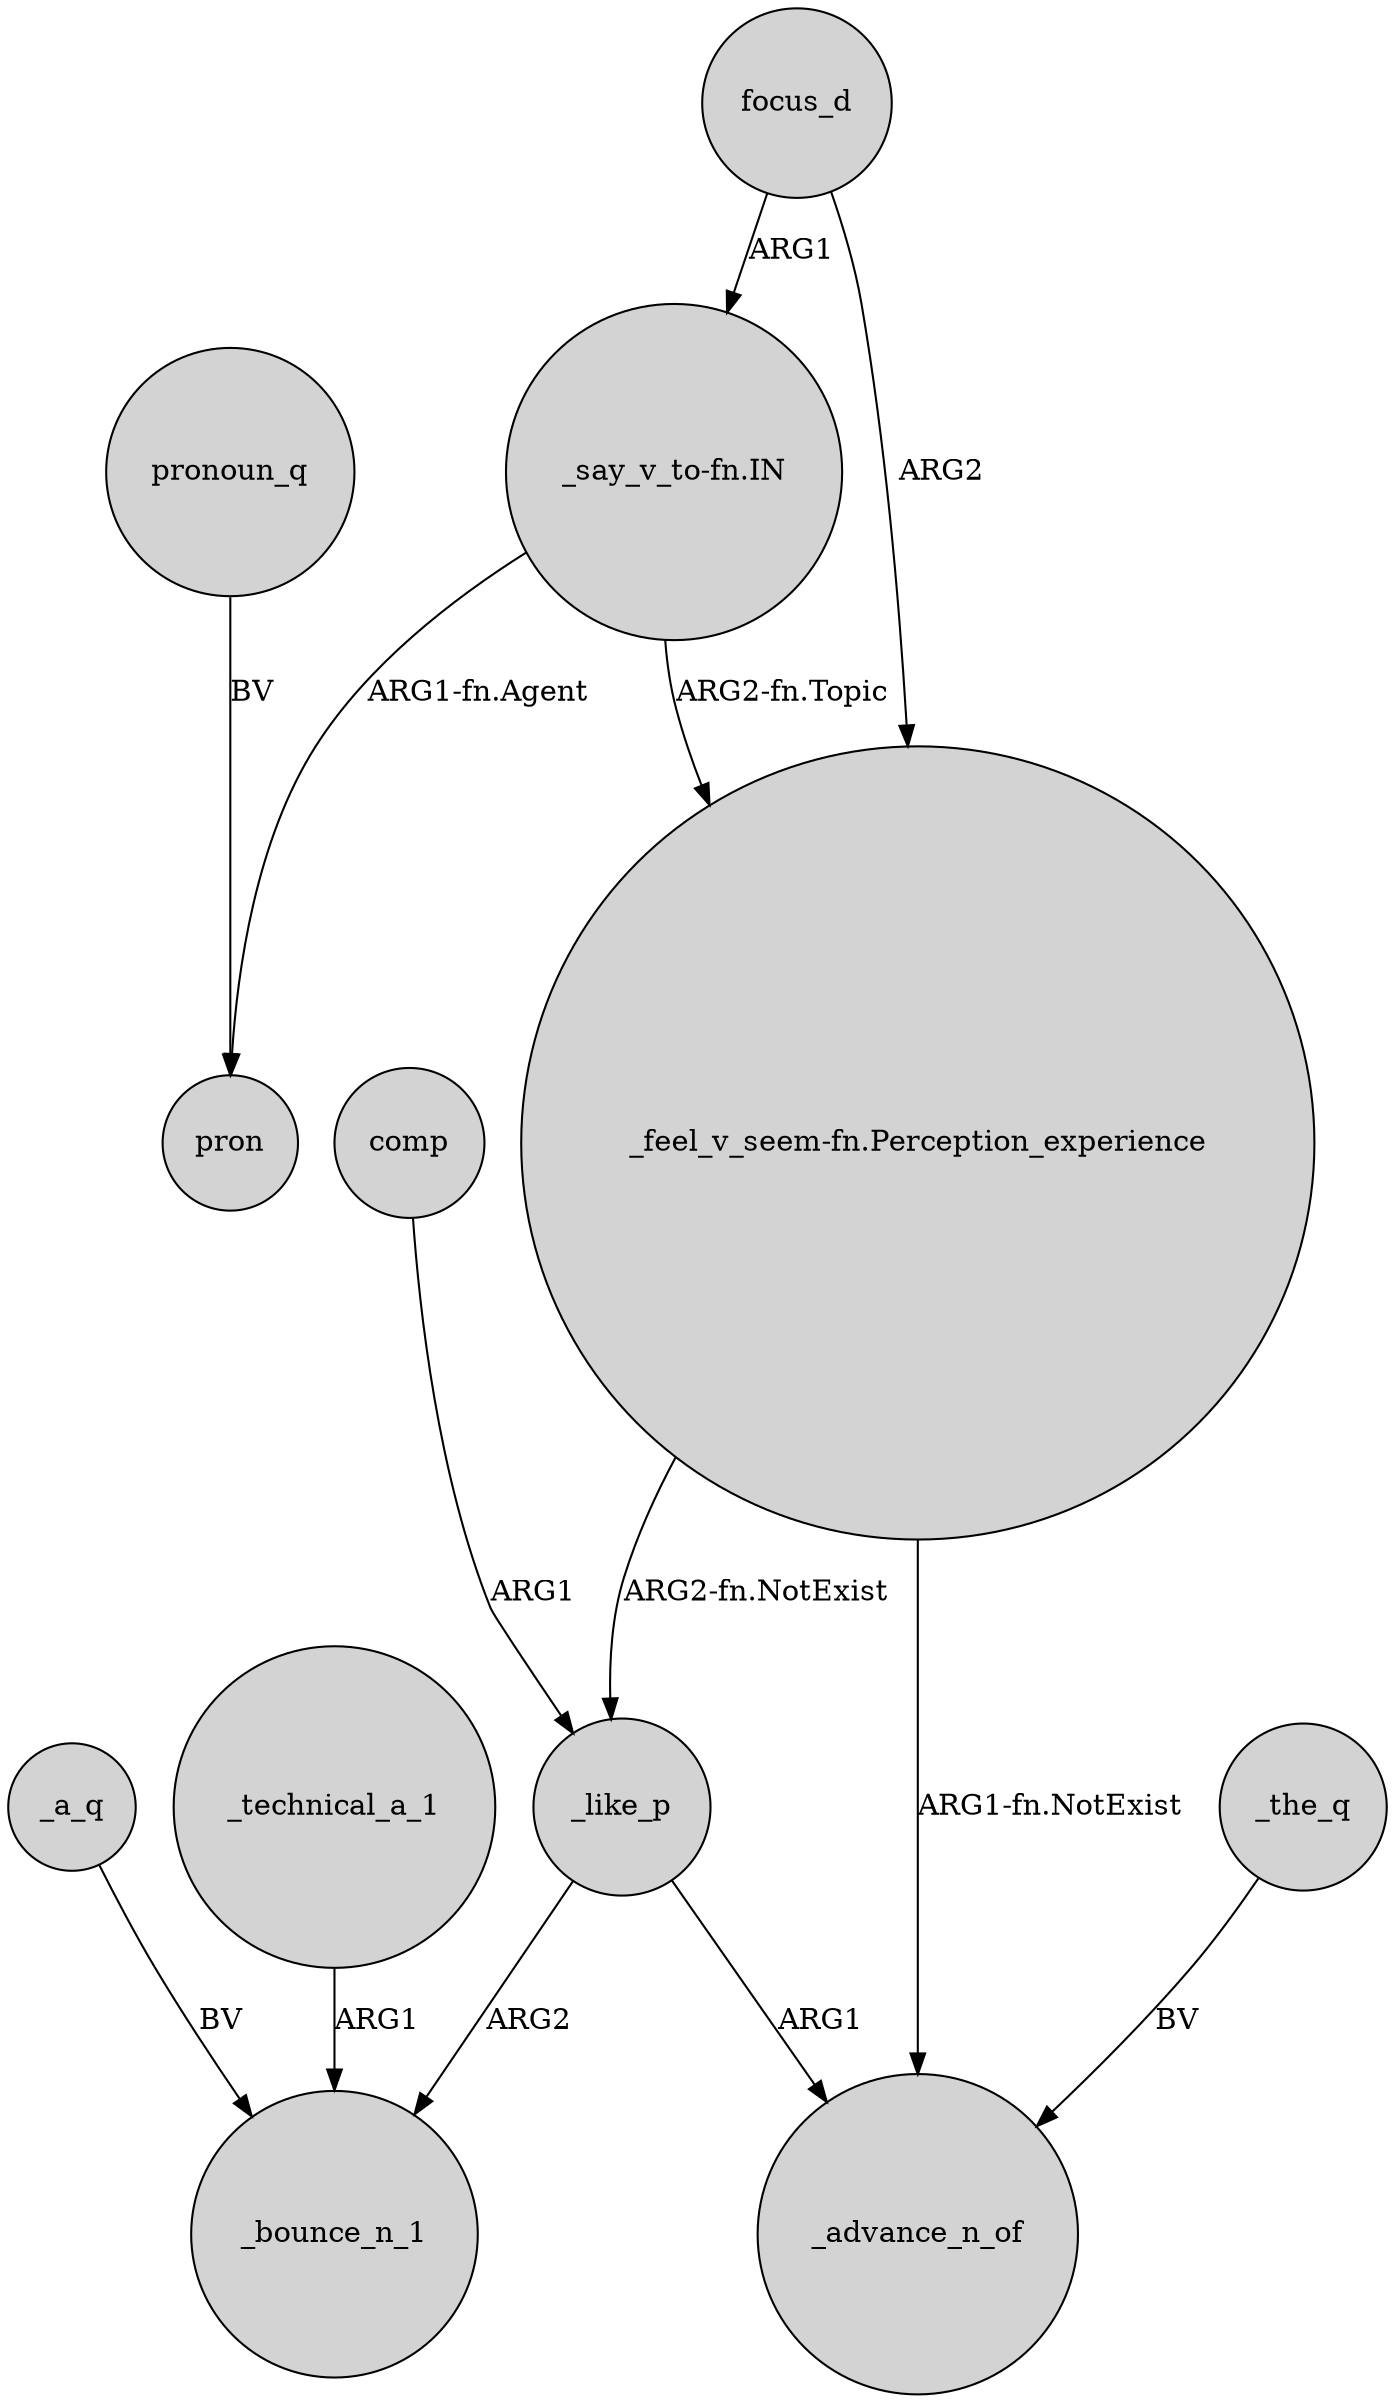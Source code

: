 digraph {
	node [shape=circle style=filled]
	_a_q -> _bounce_n_1 [label=BV]
	"_say_v_to-fn.IN" -> "_feel_v_seem-fn.Perception_experience" [label="ARG2-fn.Topic"]
	"_feel_v_seem-fn.Perception_experience" -> _like_p [label="ARG2-fn.NotExist"]
	"_feel_v_seem-fn.Perception_experience" -> _advance_n_of [label="ARG1-fn.NotExist"]
	_technical_a_1 -> _bounce_n_1 [label=ARG1]
	_like_p -> _advance_n_of [label=ARG1]
	_like_p -> _bounce_n_1 [label=ARG2]
	focus_d -> "_feel_v_seem-fn.Perception_experience" [label=ARG2]
	_the_q -> _advance_n_of [label=BV]
	focus_d -> "_say_v_to-fn.IN" [label=ARG1]
	comp -> _like_p [label=ARG1]
	"_say_v_to-fn.IN" -> pron [label="ARG1-fn.Agent"]
	pronoun_q -> pron [label=BV]
}
